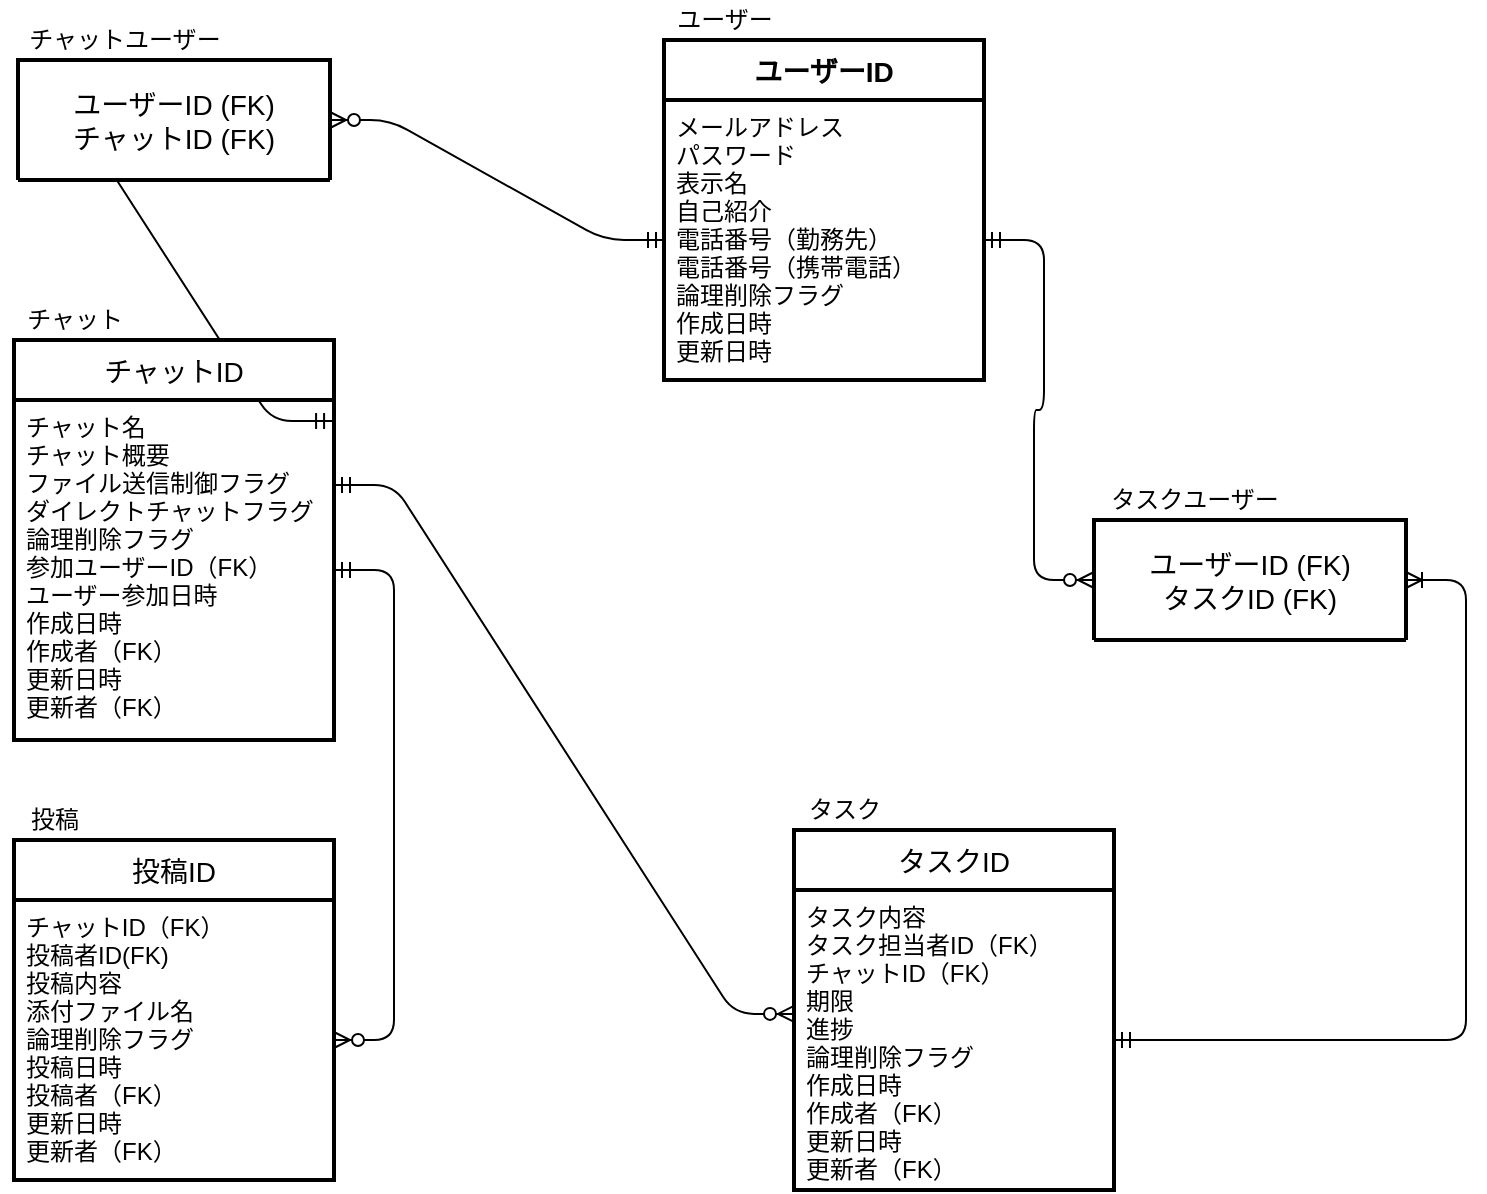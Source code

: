 <mxfile version="13.1.3">
    <diagram id="6hGFLwfOUW9BJ-s0fimq" name="Page-1">
        <mxGraphModel dx="838" dy="680" grid="1" gridSize="10" guides="1" tooltips="1" connect="1" arrows="1" fold="1" page="1" pageScale="1" pageWidth="827" pageHeight="1169" math="0" shadow="0">
            <root>
                <mxCell id="0"/>
                <mxCell id="1" parent="0"/>
                <mxCell id="23" value="" style="edgeStyle=entityRelationEdgeStyle;fontSize=12;html=1;endArrow=ERzeroToMany;startArrow=ERmandOne;" edge="1" parent="1" source="3" target="21">
                    <mxGeometry width="100" height="100" relative="1" as="geometry">
                        <mxPoint x="400" y="370" as="sourcePoint"/>
                        <mxPoint x="280" y="260" as="targetPoint"/>
                    </mxGeometry>
                </mxCell>
                <mxCell id="25" value="" style="edgeStyle=entityRelationEdgeStyle;fontSize=12;html=1;endArrow=ERoneToMany;startArrow=ERmandOne;entryX=0;entryY=0.5;entryDx=0;entryDy=0;exitX=0.994;exitY=0.062;exitDx=0;exitDy=0;exitPerimeter=0;" edge="1" parent="1" source="5" target="21">
                    <mxGeometry width="100" height="100" relative="1" as="geometry">
                        <mxPoint x="70" y="420" as="sourcePoint"/>
                        <mxPoint x="72" y="235" as="targetPoint"/>
                    </mxGeometry>
                </mxCell>
                <mxCell id="4" value="チャットID" style="swimlane;childLayout=stackLayout;horizontal=1;startSize=30;horizontalStack=0;rounded=1;fontSize=14;fontStyle=0;strokeWidth=2;resizeParent=0;resizeLast=1;shadow=0;dashed=0;align=center;arcSize=0;" vertex="1" parent="1">
                    <mxGeometry x="50" y="360" width="160" height="200" as="geometry"/>
                </mxCell>
                <mxCell id="5" value="チャット名&#10;チャット概要&#10;ファイル送信制御フラグ&#10;ダイレクトチャットフラグ&#10;論理削除フラグ&#10;参加ユーザーID（FK）&#10;ユーザー参加日時&#10;作成日時&#10;作成者（FK）&#10;更新日時&#10;更新者（FK）" style="align=left;strokeColor=none;fillColor=none;spacingLeft=4;fontSize=12;verticalAlign=top;resizable=0;rotatable=0;part=1;" vertex="1" parent="4">
                    <mxGeometry y="30" width="160" height="170" as="geometry"/>
                </mxCell>
                <mxCell id="28" value="" style="edgeStyle=entityRelationEdgeStyle;fontSize=12;html=1;endArrow=ERzeroToMany;startArrow=ERmandOne;" edge="1" parent="1" source="5" target="12">
                    <mxGeometry width="100" height="100" relative="1" as="geometry">
                        <mxPoint x="290" y="690" as="sourcePoint"/>
                        <mxPoint x="390" y="590" as="targetPoint"/>
                    </mxGeometry>
                </mxCell>
                <mxCell id="29" value="" style="edgeStyle=entityRelationEdgeStyle;fontSize=12;html=1;endArrow=ERzeroToMany;startArrow=ERmandOne;" edge="1" parent="1" source="3" target="19">
                    <mxGeometry width="100" height="100" relative="1" as="geometry">
                        <mxPoint x="472" y="405" as="sourcePoint"/>
                        <mxPoint x="380" y="220" as="targetPoint"/>
                    </mxGeometry>
                </mxCell>
                <mxCell id="31" value="" style="edgeStyle=entityRelationEdgeStyle;fontSize=12;html=1;endArrow=ERoneToMany;startArrow=ERmandOne;" edge="1" parent="1" source="7" target="19">
                    <mxGeometry width="100" height="100" relative="1" as="geometry">
                        <mxPoint x="740" y="420" as="sourcePoint"/>
                        <mxPoint x="840" y="320" as="targetPoint"/>
                    </mxGeometry>
                </mxCell>
                <mxCell id="21" value="ユーザーID (FK)&#10;チャットID (FK)" style="swimlane;childLayout=stackLayout;horizontal=1;startSize=120;horizontalStack=0;rounded=1;fontSize=14;fontStyle=0;strokeWidth=2;resizeParent=0;resizeLast=1;shadow=0;dashed=0;align=center;arcSize=0;" vertex="1" parent="1">
                    <mxGeometry x="52" y="220" width="156" height="60" as="geometry"/>
                </mxCell>
                <mxCell id="32" value="ユーザー" style="text;html=1;align=center;verticalAlign=middle;resizable=0;points=[];autosize=1;" vertex="1" parent="1">
                    <mxGeometry x="375" y="190" width="60" height="20" as="geometry"/>
                </mxCell>
                <mxCell id="33" value="投稿" style="text;html=1;align=center;verticalAlign=middle;resizable=0;points=[];autosize=1;" vertex="1" parent="1">
                    <mxGeometry x="50" y="590" width="40" height="20" as="geometry"/>
                </mxCell>
                <mxCell id="34" value="チャット" style="text;html=1;align=center;verticalAlign=middle;resizable=0;points=[];autosize=1;" vertex="1" parent="1">
                    <mxGeometry x="50" y="340" width="60" height="20" as="geometry"/>
                </mxCell>
                <mxCell id="35" value="チャットユーザー" style="text;html=1;align=center;verticalAlign=middle;resizable=0;points=[];autosize=1;" vertex="1" parent="1">
                    <mxGeometry x="50" y="200" width="110" height="20" as="geometry"/>
                </mxCell>
                <mxCell id="36" value="タスクユーザー" style="text;html=1;align=center;verticalAlign=middle;resizable=0;points=[];autosize=1;" vertex="1" parent="1">
                    <mxGeometry x="590" y="430" width="100" height="20" as="geometry"/>
                </mxCell>
                <mxCell id="37" value="タスク" style="text;html=1;align=center;verticalAlign=middle;resizable=0;points=[];autosize=1;" vertex="1" parent="1">
                    <mxGeometry x="440" y="585" width="50" height="20" as="geometry"/>
                </mxCell>
                <mxCell id="41" value="" style="edgeStyle=entityRelationEdgeStyle;fontSize=12;html=1;endArrow=ERzeroToMany;startArrow=ERmandOne;entryX=0;entryY=0.413;entryDx=0;entryDy=0;entryPerimeter=0;exitX=1;exitY=0.25;exitDx=0;exitDy=0;" edge="1" parent="1" source="5" target="7">
                    <mxGeometry width="100" height="100" relative="1" as="geometry">
                        <mxPoint x="320" y="780" as="sourcePoint"/>
                        <mxPoint x="420" y="680" as="targetPoint"/>
                    </mxGeometry>
                </mxCell>
                <mxCell id="11" value="投稿ID" style="swimlane;childLayout=stackLayout;horizontal=1;startSize=30;horizontalStack=0;rounded=1;fontSize=14;fontStyle=0;strokeWidth=2;resizeParent=0;resizeLast=1;shadow=0;dashed=0;align=center;arcSize=0;" vertex="1" parent="1">
                    <mxGeometry x="50" y="610" width="160" height="170" as="geometry"/>
                </mxCell>
                <mxCell id="12" value="チャットID（FK）&#10;投稿者ID(FK)&#10;投稿内容&#10;添付ファイル名&#10;論理削除フラグ&#10;投稿日時&#10;投稿者（FK）&#10;更新日時&#10;更新者（FK）" style="align=left;strokeColor=none;fillColor=none;spacingLeft=4;fontSize=12;verticalAlign=top;resizable=0;rotatable=0;part=1;" vertex="1" parent="11">
                    <mxGeometry y="30" width="160" height="140" as="geometry"/>
                </mxCell>
                <mxCell id="2" value="ユーザーID" style="swimlane;childLayout=stackLayout;horizontal=1;startSize=30;horizontalStack=0;rounded=1;fontSize=14;fontStyle=1;strokeWidth=2;resizeParent=0;resizeLast=1;shadow=0;dashed=0;align=center;arcSize=0;" vertex="1" parent="1">
                    <mxGeometry x="375" y="210" width="160" height="170" as="geometry"/>
                </mxCell>
                <mxCell id="3" value="メールアドレス&#10;パスワード&#10;表示名&#10;自己紹介&#10;電話番号（勤務先）&#10;電話番号（携帯電話）&#10;論理削除フラグ&#10;作成日時&#10;更新日時&#10;" style="align=left;strokeColor=none;fillColor=none;spacingLeft=4;fontSize=12;verticalAlign=top;resizable=0;rotatable=0;part=1;" vertex="1" parent="2">
                    <mxGeometry y="30" width="160" height="140" as="geometry"/>
                </mxCell>
                <mxCell id="19" value="ユーザーID (FK)&#10;タスクID (FK)" style="swimlane;childLayout=stackLayout;horizontal=1;startSize=120;horizontalStack=0;rounded=1;fontSize=14;fontStyle=0;strokeWidth=2;resizeParent=0;resizeLast=1;shadow=0;dashed=0;align=center;arcSize=0;" vertex="1" parent="1">
                    <mxGeometry x="590" y="450" width="156" height="60" as="geometry"/>
                </mxCell>
                <mxCell id="6" value="タスクID" style="swimlane;childLayout=stackLayout;horizontal=1;startSize=30;horizontalStack=0;rounded=1;fontSize=14;fontStyle=0;strokeWidth=2;resizeParent=0;resizeLast=1;shadow=0;dashed=0;align=center;arcSize=0;" vertex="1" parent="1">
                    <mxGeometry x="440" y="605" width="160" height="180" as="geometry"/>
                </mxCell>
                <mxCell id="7" value="タスク内容&#10;タスク担当者ID（FK）&#10;チャットID（FK）&#10;期限&#10;進捗&#10;論理削除フラグ&#10;作成日時&#10;作成者（FK）&#10;更新日時&#10;更新者（FK）&#10;" style="align=left;strokeColor=none;fillColor=none;spacingLeft=4;fontSize=12;verticalAlign=top;resizable=0;rotatable=0;part=1;" vertex="1" parent="6">
                    <mxGeometry y="30" width="160" height="150" as="geometry"/>
                </mxCell>
            </root>
        </mxGraphModel>
    </diagram>
</mxfile>
